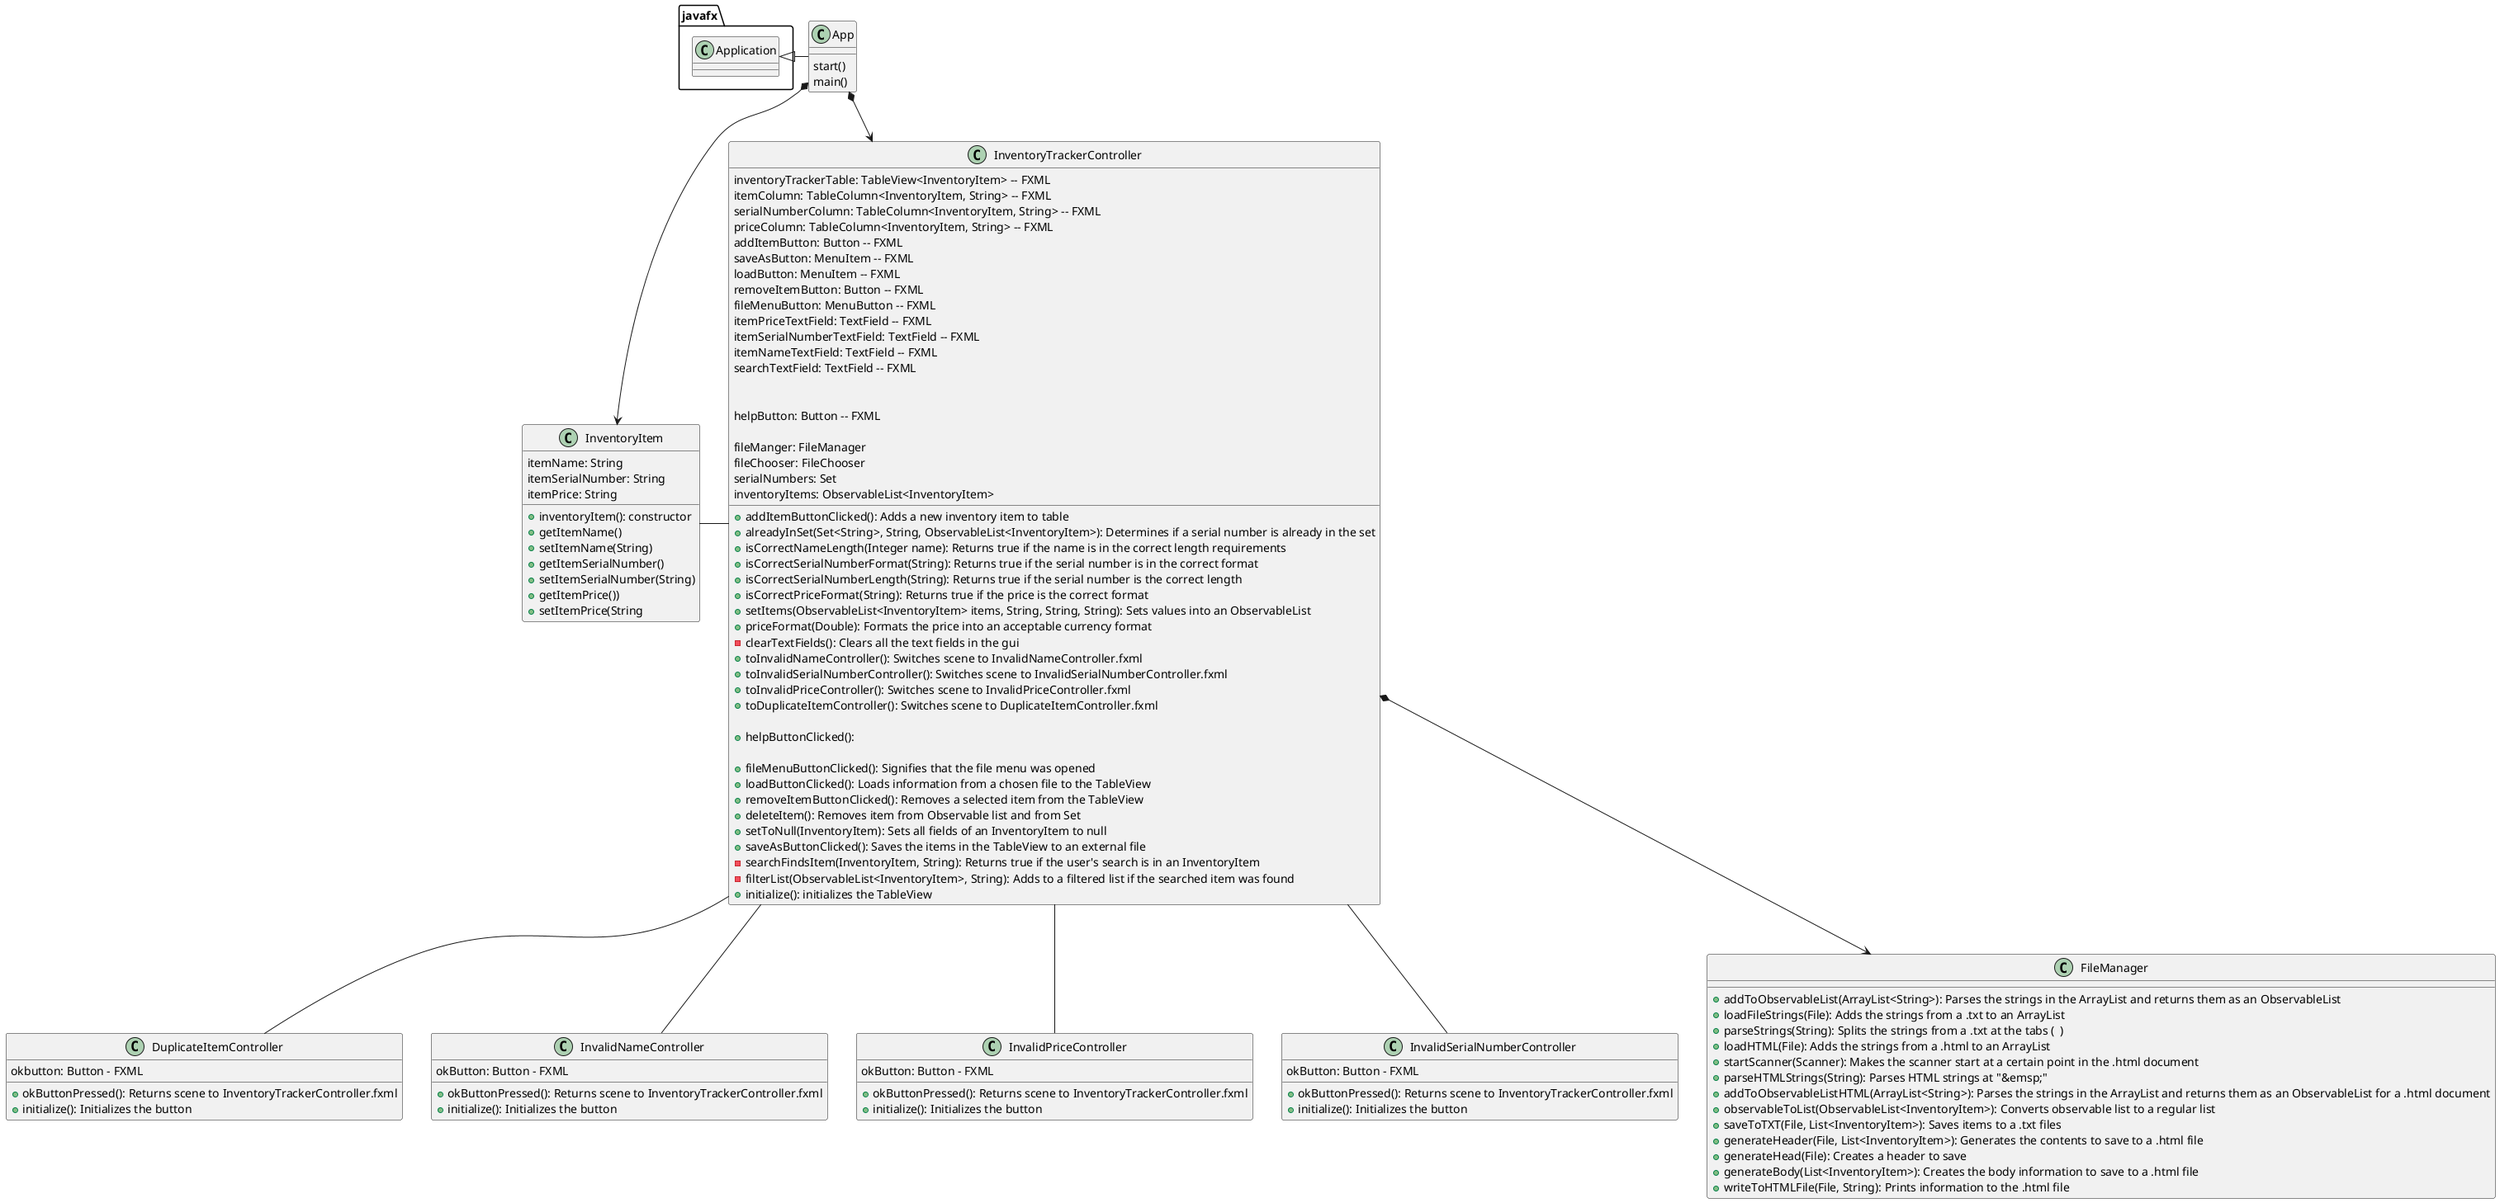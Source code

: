 @startuml
'https://plantuml.com/sequence-diagram

class App {
    start()
    main()
}

class InventoryTrackerController {

    inventoryTrackerTable: TableView<InventoryItem> -- FXML
    itemColumn: TableColumn<InventoryItem, String> -- FXML
    serialNumberColumn: TableColumn<InventoryItem, String> -- FXML
    priceColumn: TableColumn<InventoryItem, String> -- FXML
    addItemButton: Button -- FXML
    saveAsButton: MenuItem -- FXML
    loadButton: MenuItem -- FXML
    removeItemButton: Button -- FXML
    fileMenuButton: MenuButton -- FXML
    itemPriceTextField: TextField -- FXML
    itemSerialNumberTextField: TextField -- FXML
    itemNameTextField: TextField -- FXML
    searchTextField: TextField -- FXML


    helpButton: Button -- FXML

    fileManger: FileManager
    fileChooser: FileChooser
    serialNumbers: Set
    inventoryItems: ObservableList<InventoryItem>

    + addItemButtonClicked(): Adds a new inventory item to table
    + alreadyInSet(Set<String>, String, ObservableList<InventoryItem>): Determines if a serial number is already in the set
    + isCorrectNameLength(Integer name): Returns true if the name is in the correct length requirements
    + isCorrectSerialNumberFormat(String): Returns true if the serial number is in the correct format
    + isCorrectSerialNumberLength(String): Returns true if the serial number is the correct length
    + isCorrectPriceFormat(String): Returns true if the price is the correct format
    + setItems(ObservableList<InventoryItem> items, String, String, String): Sets values into an ObservableList
    + priceFormat(Double): Formats the price into an acceptable currency format
    - clearTextFields(): Clears all the text fields in the gui
    + toInvalidNameController(): Switches scene to InvalidNameController.fxml
    + toInvalidSerialNumberController(): Switches scene to InvalidSerialNumberController.fxml
    + toInvalidPriceController(): Switches scene to InvalidPriceController.fxml
    + toDuplicateItemController(): Switches scene to DuplicateItemController.fxml

    + helpButtonClicked():

    + fileMenuButtonClicked(): Signifies that the file menu was opened
    + loadButtonClicked(): Loads information from a chosen file to the TableView
    + removeItemButtonClicked(): Removes a selected item from the TableView
    + deleteItem(): Removes item from Observable list and from Set
    + setToNull(InventoryItem): Sets all fields of an InventoryItem to null
    + saveAsButtonClicked(): Saves the items in the TableView to an external file
    - searchFindsItem(InventoryItem, String): Returns true if the user's search is in an InventoryItem
    - filterList(ObservableList<InventoryItem>, String): Adds to a filtered list if the searched item was found
    + initialize(): initializes the TableView
}

class InventoryItem {
    itemName: String
    itemSerialNumber: String
    itemPrice: String

    + inventoryItem(): constructor
    + getItemName()
    + setItemName(String)
    + getItemSerialNumber()
    + setItemSerialNumber(String)
    + getItemPrice())
    + setItemPrice(String
}

class DuplicateItemController {
    okbutton: Button - FXML

    + okButtonPressed(): Returns scene to InventoryTrackerController.fxml
    + initialize(): Initializes the button
}

class InvalidNameController {
    okButton: Button - FXML

    + okButtonPressed(): Returns scene to InventoryTrackerController.fxml
    + initialize(): Initializes the button
}

class InvalidPriceController {
    okButton: Button - FXML

    + okButtonPressed(): Returns scene to InventoryTrackerController.fxml
    + initialize(): Initializes the button
}

class InvalidSerialNumberController {
    okButton: Button - FXML

    + okButtonPressed(): Returns scene to InventoryTrackerController.fxml
    + initialize(): Initializes the button
}

class FileManager {
    + addToObservableList(ArrayList<String>): Parses the strings in the ArrayList and returns them as an ObservableList
    + loadFileStrings(File): Adds the strings from a .txt to an ArrayList
    + parseStrings(String): Splits the strings from a .txt at the tabs (\t)
    + loadHTML(File): Adds the strings from a .html to an ArrayList
    + startScanner(Scanner): Makes the scanner start at a certain point in the .html document
    + parseHTMLStrings(String): Parses HTML strings at "&emsp;"
    + addToObservableListHTML(ArrayList<String>): Parses the strings in the ArrayList and returns them as an ObservableList for a .html document
    + observableToList(ObservableList<InventoryItem>): Converts observable list to a regular list
    + saveToTXT(File, List<InventoryItem>): Saves items to a .txt files
    + generateHeader(File, List<InventoryItem>): Generates the contents to save to a .html file
    + generateHead(File): Creates a header to save
    + generateBody(List<InventoryItem>): Creates the body information to save to a .html file
    + writeToHTMLFile(File, String): Prints information to the .html file
}

javafx.Application <|- App
App *--> InventoryTrackerController
App *--> InventoryItem
InventoryItem - InventoryTrackerController
InventoryTrackerController -- DuplicateItemController
InventoryTrackerController -- InvalidNameController
InventoryTrackerController -- InvalidSerialNumberController
InventoryTrackerController -- InvalidPriceController
InventoryTrackerController *--> FileManager

@enduml